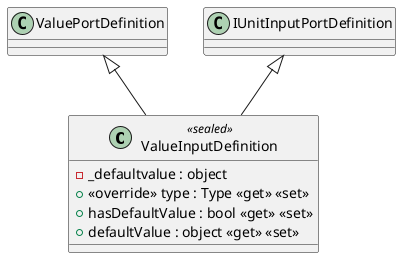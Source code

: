 @startuml
class ValueInputDefinition <<sealed>> {
    - _defaultvalue : object
    + <<override>> type : Type <<get>> <<set>>
    + hasDefaultValue : bool <<get>> <<set>>
    + defaultValue : object <<get>> <<set>>
}
ValuePortDefinition <|-- ValueInputDefinition
IUnitInputPortDefinition <|-- ValueInputDefinition
@enduml
